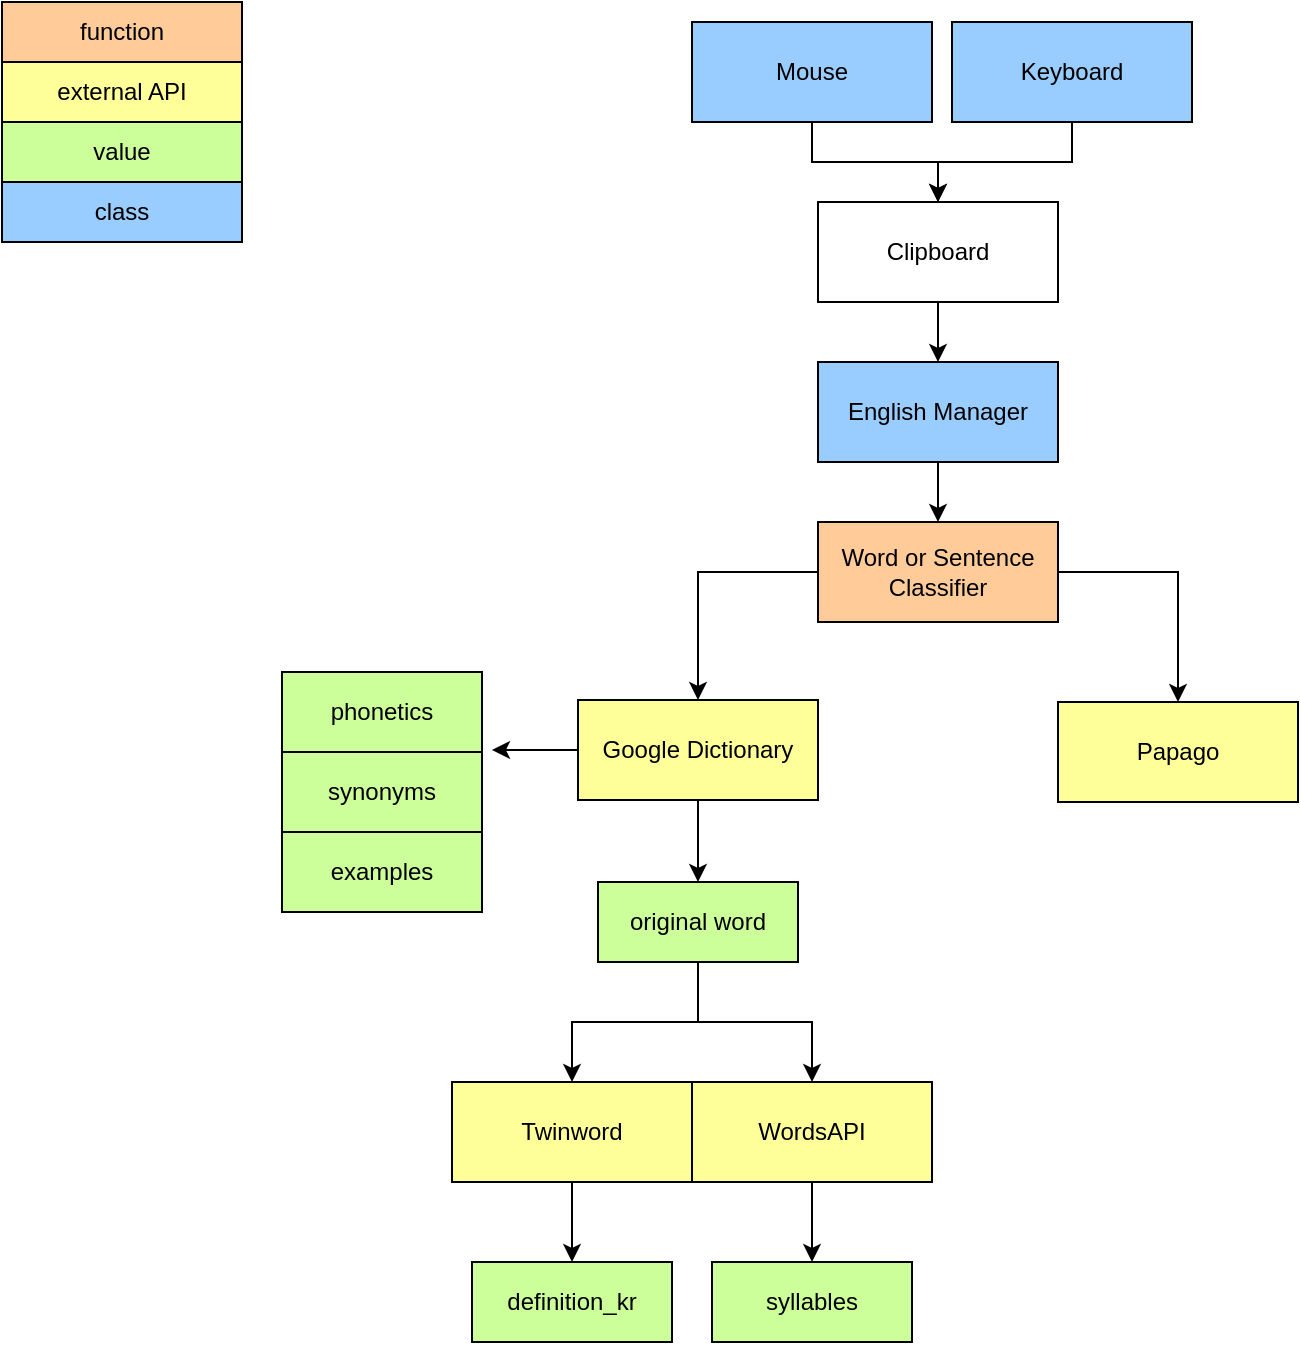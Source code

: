 <mxfile version="12.2.4" pages="1"><diagram id="6hGFLwfOUW9BJ-s0fimq" name="Page-1"><mxGraphModel dx="857" dy="706" grid="1" gridSize="10" guides="1" tooltips="1" connect="1" arrows="1" fold="1" page="1" pageScale="1" pageWidth="827" pageHeight="1169" math="0" shadow="0"><root><mxCell id="0"/><mxCell id="1" parent="0"/><mxCell id="64" style="edgeStyle=orthogonalEdgeStyle;rounded=0;orthogonalLoop=1;jettySize=auto;html=1;entryX=0.5;entryY=0;entryDx=0;entryDy=0;" parent="1" source="61" target="62" edge="1"><mxGeometry relative="1" as="geometry"/></mxCell><mxCell id="61" value="Mouse" style="rounded=0;whiteSpace=wrap;html=1;fillColor=#99CCFF;" parent="1" vertex="1"><mxGeometry x="365" y="40" width="120" height="50" as="geometry"/></mxCell><mxCell id="62" value="Clipboard" style="rounded=0;whiteSpace=wrap;html=1;" parent="1" vertex="1"><mxGeometry x="428" y="130" width="120" height="50" as="geometry"/></mxCell><mxCell id="65" style="edgeStyle=orthogonalEdgeStyle;rounded=0;orthogonalLoop=1;jettySize=auto;html=1;entryX=0.5;entryY=0;entryDx=0;entryDy=0;" parent="1" source="63" target="62" edge="1"><mxGeometry relative="1" as="geometry"/></mxCell><mxCell id="63" value="Keyboard" style="rounded=0;whiteSpace=wrap;html=1;fillColor=#99CCFF;" parent="1" vertex="1"><mxGeometry x="495" y="40" width="120" height="50" as="geometry"/></mxCell><mxCell id="69" style="edgeStyle=orthogonalEdgeStyle;rounded=0;orthogonalLoop=1;jettySize=auto;html=1;entryX=0.5;entryY=0;entryDx=0;entryDy=0;" parent="1" source="66" target="68" edge="1"><mxGeometry relative="1" as="geometry"/></mxCell><mxCell id="66" value="English Manager" style="rounded=0;whiteSpace=wrap;html=1;fillColor=#99CCFF;" parent="1" vertex="1"><mxGeometry x="428" y="210" width="120" height="50" as="geometry"/></mxCell><mxCell id="67" value="" style="endArrow=classic;html=1;" parent="1" target="66" edge="1"><mxGeometry width="50" height="50" relative="1" as="geometry"><mxPoint x="488" y="180" as="sourcePoint"/><mxPoint x="538" y="130" as="targetPoint"/></mxGeometry></mxCell><mxCell id="72" style="edgeStyle=orthogonalEdgeStyle;rounded=0;orthogonalLoop=1;jettySize=auto;html=1;entryX=0.5;entryY=0;entryDx=0;entryDy=0;" parent="1" source="68" target="74" edge="1"><mxGeometry relative="1" as="geometry"><mxPoint x="368" y="360" as="targetPoint"/><Array as="points"><mxPoint x="368" y="315"/></Array></mxGeometry></mxCell><mxCell id="73" style="edgeStyle=orthogonalEdgeStyle;rounded=0;orthogonalLoop=1;jettySize=auto;html=1;entryX=0.5;entryY=0;entryDx=0;entryDy=0;" parent="1" source="68" target="77" edge="1"><mxGeometry relative="1" as="geometry"><mxPoint x="608" y="360" as="targetPoint"/><Array as="points"><mxPoint x="608" y="315"/></Array></mxGeometry></mxCell><mxCell id="68" value="Word or Sentence Classifier" style="rounded=0;whiteSpace=wrap;html=1;fillColor=#FFCC99;" parent="1" vertex="1"><mxGeometry x="428" y="290" width="120" height="50" as="geometry"/></mxCell><mxCell id="82" style="edgeStyle=orthogonalEdgeStyle;rounded=0;orthogonalLoop=1;jettySize=auto;html=1;" parent="1" source="74" edge="1"><mxGeometry relative="1" as="geometry"><mxPoint x="265" y="404" as="targetPoint"/></mxGeometry></mxCell><mxCell id="85" style="edgeStyle=orthogonalEdgeStyle;rounded=0;orthogonalLoop=1;jettySize=auto;html=1;entryX=0.5;entryY=0;entryDx=0;entryDy=0;" parent="1" source="74" target="76" edge="1"><mxGeometry relative="1" as="geometry"/></mxCell><mxCell id="74" value="Google Dictionary" style="rounded=0;whiteSpace=wrap;html=1;fillColor=#FFFF99;" parent="1" vertex="1"><mxGeometry x="308" y="379" width="120" height="50" as="geometry"/></mxCell><mxCell id="87" style="edgeStyle=orthogonalEdgeStyle;rounded=0;orthogonalLoop=1;jettySize=auto;html=1;" parent="1" source="76" target="86" edge="1"><mxGeometry relative="1" as="geometry"/></mxCell><mxCell id="110" style="edgeStyle=orthogonalEdgeStyle;rounded=0;orthogonalLoop=1;jettySize=auto;html=1;entryX=0.5;entryY=0;entryDx=0;entryDy=0;" edge="1" parent="1" source="76" target="108"><mxGeometry relative="1" as="geometry"/></mxCell><mxCell id="76" value="original word" style="rounded=0;whiteSpace=wrap;html=1;fillColor=#CCFF99;" parent="1" vertex="1"><mxGeometry x="318" y="470" width="100" height="40" as="geometry"/></mxCell><mxCell id="77" value="Papago" style="rounded=0;whiteSpace=wrap;html=1;fillColor=#FFFF99;" parent="1" vertex="1"><mxGeometry x="548" y="380" width="120" height="50" as="geometry"/></mxCell><mxCell id="78" value="phonetics" style="rounded=0;whiteSpace=wrap;html=1;fillColor=#CCFF99;" parent="1" vertex="1"><mxGeometry x="160" y="365" width="100" height="40" as="geometry"/></mxCell><mxCell id="97" style="edgeStyle=orthogonalEdgeStyle;rounded=0;orthogonalLoop=1;jettySize=auto;html=1;entryX=0.5;entryY=0;entryDx=0;entryDy=0;" parent="1" source="86" target="89" edge="1"><mxGeometry relative="1" as="geometry"/></mxCell><mxCell id="86" value="Twinword" style="rounded=0;whiteSpace=wrap;html=1;fillColor=#FFFF99;" parent="1" vertex="1"><mxGeometry x="245" y="570" width="120" height="50" as="geometry"/></mxCell><mxCell id="89" value="definition_kr" style="rounded=0;whiteSpace=wrap;html=1;fillColor=#CCFF99;" parent="1" vertex="1"><mxGeometry x="255" y="660" width="100" height="40" as="geometry"/></mxCell><mxCell id="94" value="synonyms" style="rounded=0;whiteSpace=wrap;html=1;fillColor=#CCFF99;" parent="1" vertex="1"><mxGeometry x="160" y="405" width="100" height="40" as="geometry"/></mxCell><mxCell id="99" value="function" style="rounded=0;whiteSpace=wrap;html=1;fillColor=#FFCC99;" parent="1" vertex="1"><mxGeometry x="20" y="30" width="120" height="30" as="geometry"/></mxCell><mxCell id="100" value="external API" style="rounded=0;whiteSpace=wrap;html=1;fillColor=#FFFF99;" parent="1" vertex="1"><mxGeometry x="20" y="60" width="120" height="30" as="geometry"/></mxCell><mxCell id="101" value="value" style="rounded=0;whiteSpace=wrap;html=1;fillColor=#CCFF99;" parent="1" vertex="1"><mxGeometry x="20" y="90" width="120" height="30" as="geometry"/></mxCell><mxCell id="102" value="class" style="rounded=0;whiteSpace=wrap;html=1;fillColor=#99CCFF;" parent="1" vertex="1"><mxGeometry x="20" y="120" width="120" height="30" as="geometry"/></mxCell><mxCell id="107" style="edgeStyle=orthogonalEdgeStyle;rounded=0;orthogonalLoop=1;jettySize=auto;html=1;entryX=0.5;entryY=0;entryDx=0;entryDy=0;" edge="1" parent="1" source="108" target="109"><mxGeometry relative="1" as="geometry"/></mxCell><mxCell id="108" value="WordsAPI" style="rounded=0;whiteSpace=wrap;html=1;fillColor=#FFFF99;" vertex="1" parent="1"><mxGeometry x="365" y="570" width="120" height="50" as="geometry"/></mxCell><mxCell id="109" value="syllables" style="rounded=0;whiteSpace=wrap;html=1;fillColor=#CCFF99;" vertex="1" parent="1"><mxGeometry x="375" y="660" width="100" height="40" as="geometry"/></mxCell><mxCell id="111" value="examples" style="rounded=0;whiteSpace=wrap;html=1;fillColor=#CCFF99;" vertex="1" parent="1"><mxGeometry x="160" y="445" width="100" height="40" as="geometry"/></mxCell></root></mxGraphModel></diagram></mxfile>